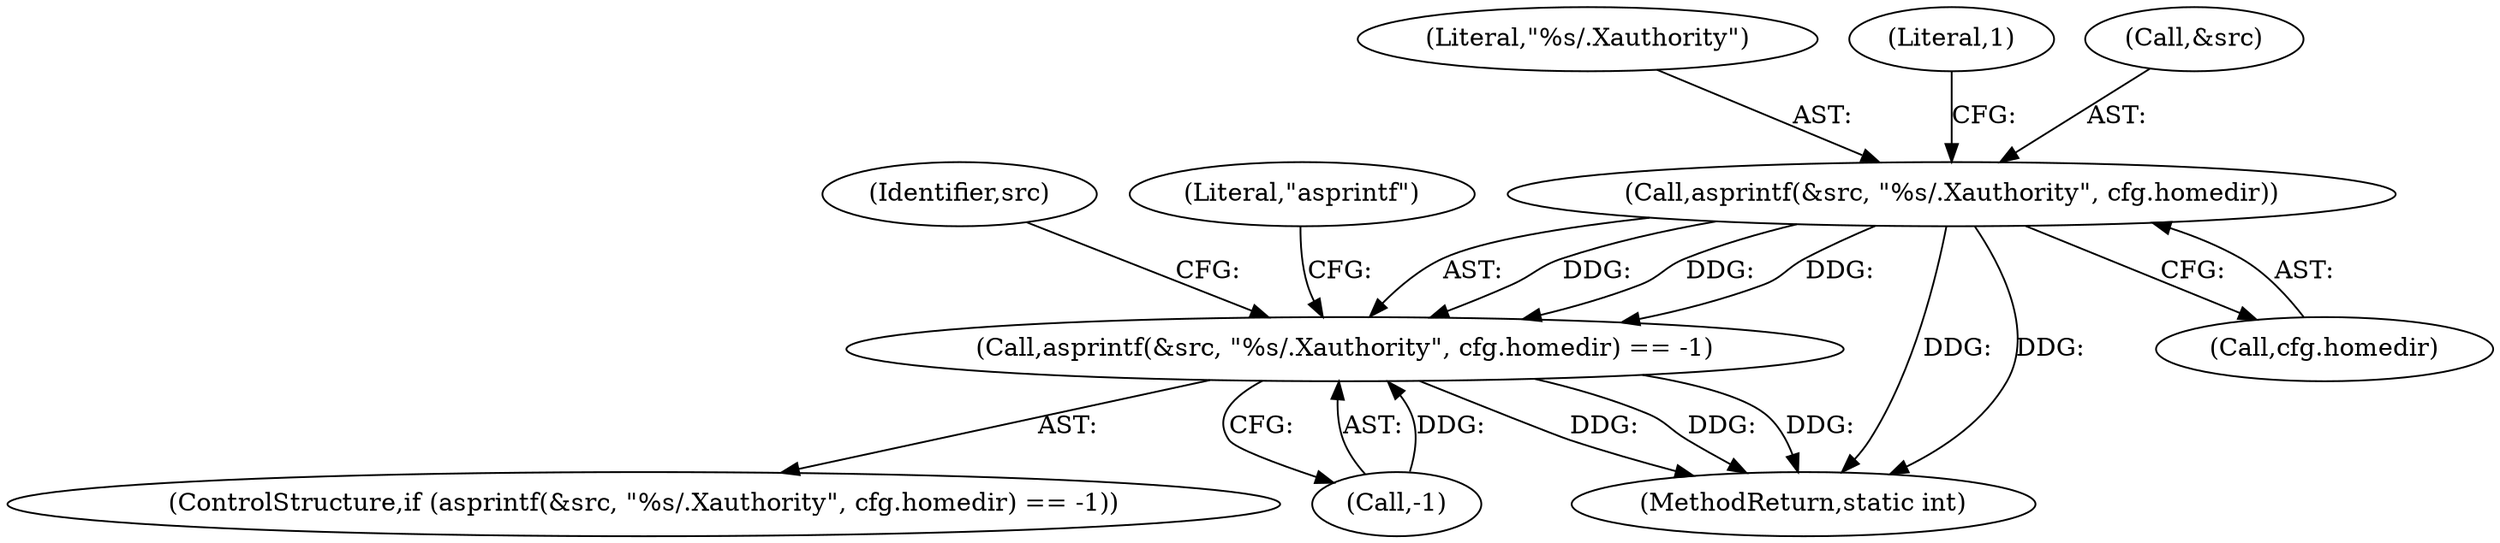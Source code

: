 digraph "0_firejail_b8a4ff9775318ca5e679183884a6a63f3da8f863_3@API" {
"1000131" [label="(Call,asprintf(&src, \"%s/.Xauthority\", cfg.homedir))"];
"1000130" [label="(Call,asprintf(&src, \"%s/.Xauthority\", cfg.homedir) == -1)"];
"1000129" [label="(ControlStructure,if (asprintf(&src, \"%s/.Xauthority\", cfg.homedir) == -1))"];
"1000138" [label="(Call,-1)"];
"1000146" [label="(Identifier,src)"];
"1000134" [label="(Literal,\"%s/.Xauthority\")"];
"1000141" [label="(Literal,\"asprintf\")"];
"1000131" [label="(Call,asprintf(&src, \"%s/.Xauthority\", cfg.homedir))"];
"1000139" [label="(Literal,1)"];
"1000206" [label="(MethodReturn,static int)"];
"1000130" [label="(Call,asprintf(&src, \"%s/.Xauthority\", cfg.homedir) == -1)"];
"1000132" [label="(Call,&src)"];
"1000135" [label="(Call,cfg.homedir)"];
"1000131" -> "1000130"  [label="AST: "];
"1000131" -> "1000135"  [label="CFG: "];
"1000132" -> "1000131"  [label="AST: "];
"1000134" -> "1000131"  [label="AST: "];
"1000135" -> "1000131"  [label="AST: "];
"1000139" -> "1000131"  [label="CFG: "];
"1000131" -> "1000206"  [label="DDG: "];
"1000131" -> "1000206"  [label="DDG: "];
"1000131" -> "1000130"  [label="DDG: "];
"1000131" -> "1000130"  [label="DDG: "];
"1000131" -> "1000130"  [label="DDG: "];
"1000130" -> "1000129"  [label="AST: "];
"1000130" -> "1000138"  [label="CFG: "];
"1000138" -> "1000130"  [label="AST: "];
"1000141" -> "1000130"  [label="CFG: "];
"1000146" -> "1000130"  [label="CFG: "];
"1000130" -> "1000206"  [label="DDG: "];
"1000130" -> "1000206"  [label="DDG: "];
"1000130" -> "1000206"  [label="DDG: "];
"1000138" -> "1000130"  [label="DDG: "];
}
